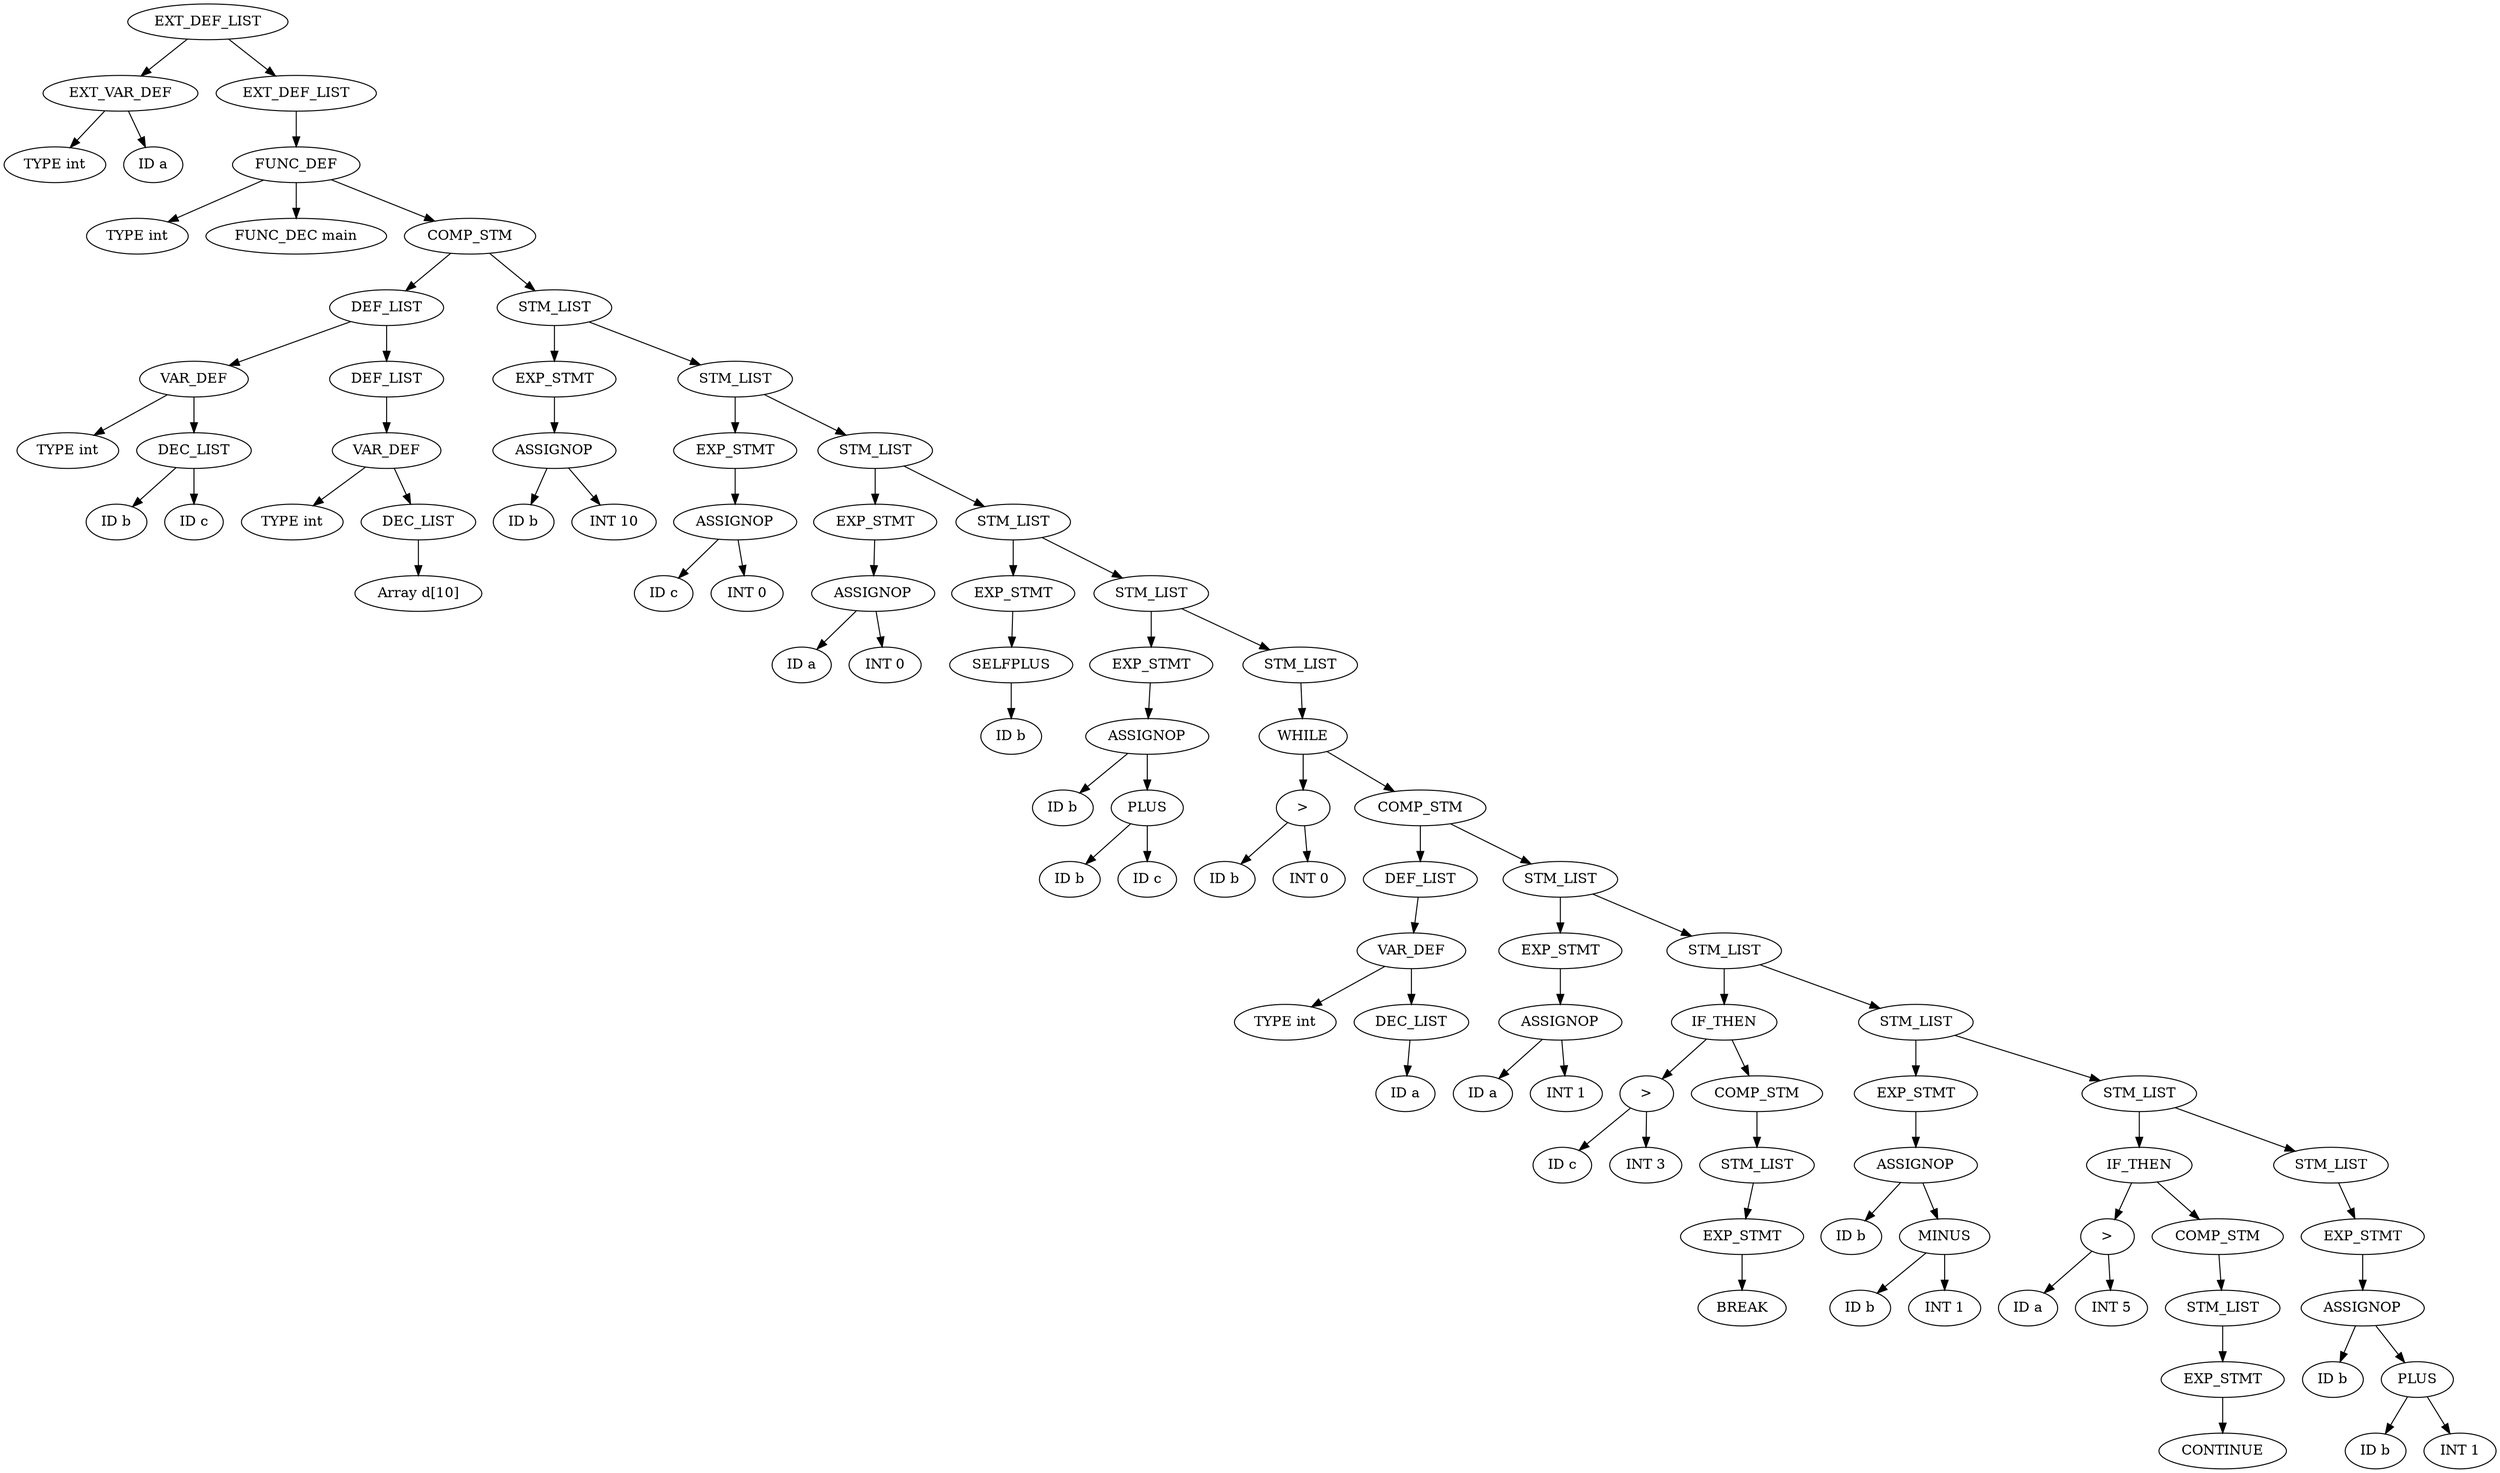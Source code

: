 digraph G {
node1[label="EXT_DEF_LIST"]
node1->node2
node2[label="EXT_VAR_DEF"]
node2->node3
node3[label="TYPE int"]
node2->node4
node4[label="ID a"]
node1->node5
node5[label="EXT_DEF_LIST"]
node5->node6
node6[label="FUNC_DEF"]
node6->node7
node7[label="TYPE int"]
node6->node8
node8[label="FUNC_DEC main"]
node6->node9
node9[label="COMP_STM"]
node9->node10
node10[label="DEF_LIST"]
node10->node11
node11[label="VAR_DEF"]
node11->node12
node12[label="TYPE int"]
node11->node13
node13[label="DEC_LIST"]
node13->node14
node14[label="ID b"]
node13->node15
node15[label="ID c"]
node10->node16
node16[label="DEF_LIST"]
node16->node17
node17[label="VAR_DEF"]
node17->node18
node18[label="TYPE int"]
node17->node19
node19[label="DEC_LIST"]
node19->node20
node20[label="Array d[10]"]
node9->node21
node21[label="STM_LIST"]
node21->node22
node22[label="EXP_STMT"]
node22->node23
node23[label="ASSIGNOP"]
node23->node24
node24[label="ID b"]
node23->node25
node25[label="INT 10"]
node21->node26
node26[label="STM_LIST"]
node26->node27
node27[label="EXP_STMT"]
node27->node28
node28[label="ASSIGNOP"]
node28->node29
node29[label="ID c"]
node28->node30
node30[label="INT 0"]
node26->node31
node31[label="STM_LIST"]
node31->node32
node32[label="EXP_STMT"]
node32->node33
node33[label="ASSIGNOP"]
node33->node34
node34[label="ID a"]
node33->node35
node35[label="INT 0"]
node31->node36
node36[label="STM_LIST"]
node36->node37
node37[label="EXP_STMT"]
node37->node38
node38[label="SELFPLUS"]
node38->node39
node39[label="ID b"]
node36->node40
node40[label="STM_LIST"]
node40->node41
node41[label="EXP_STMT"]
node41->node42
node42[label="ASSIGNOP"]
node42->node43
node43[label="ID b"]
node42->node44
node44[label="PLUS"]
node44->node45
node45[label="ID b"]
node44->node46
node46[label="ID c"]
node40->node47
node47[label="STM_LIST"]
node47->node48
node48[label="WHILE"]
node48->node49
node49[label=">"]
node49->node50
node50[label="ID b"]
node49->node51
node51[label="INT 0"]
node48->node52
node52[label="COMP_STM"]
node52->node53
node53[label="DEF_LIST"]
node53->node54
node54[label="VAR_DEF"]
node54->node55
node55[label="TYPE int"]
node54->node56
node56[label="DEC_LIST"]
node56->node57
node57[label="ID a"]
node52->node58
node58[label="STM_LIST"]
node58->node59
node59[label="EXP_STMT"]
node59->node60
node60[label="ASSIGNOP"]
node60->node61
node61[label="ID a"]
node60->node62
node62[label="INT 1"]
node58->node63
node63[label="STM_LIST"]
node63->node64
node64[label="IF_THEN"]
node64->node65
node65[label=">"]
node65->node66
node66[label="ID c"]
node65->node67
node67[label="INT 3"]
node64->node68
node68[label="COMP_STM"]
node68->node69
node69[label="STM_LIST"]
node69->node70
node70[label="EXP_STMT"]
node70->node71
node71[label="BREAK"]
node63->node72
node72[label="STM_LIST"]
node72->node73
node73[label="EXP_STMT"]
node73->node74
node74[label="ASSIGNOP"]
node74->node75
node75[label="ID b"]
node74->node76
node76[label="MINUS"]
node76->node77
node77[label="ID b"]
node76->node78
node78[label="INT 1"]
node72->node79
node79[label="STM_LIST"]
node79->node80
node80[label="IF_THEN"]
node80->node81
node81[label=">"]
node81->node82
node82[label="ID a"]
node81->node83
node83[label="INT 5"]
node80->node84
node84[label="COMP_STM"]
node84->node85
node85[label="STM_LIST"]
node85->node86
node86[label="EXP_STMT"]
node86->node87
node87[label="CONTINUE"]
node79->node88
node88[label="STM_LIST"]
node88->node89
node89[label="EXP_STMT"]
node89->node90
node90[label="ASSIGNOP"]
node90->node91
node91[label="ID b"]
node90->node92
node92[label="PLUS"]
node92->node93
node93[label="ID b"]
node92->node94
node94[label="INT 1"]
}

